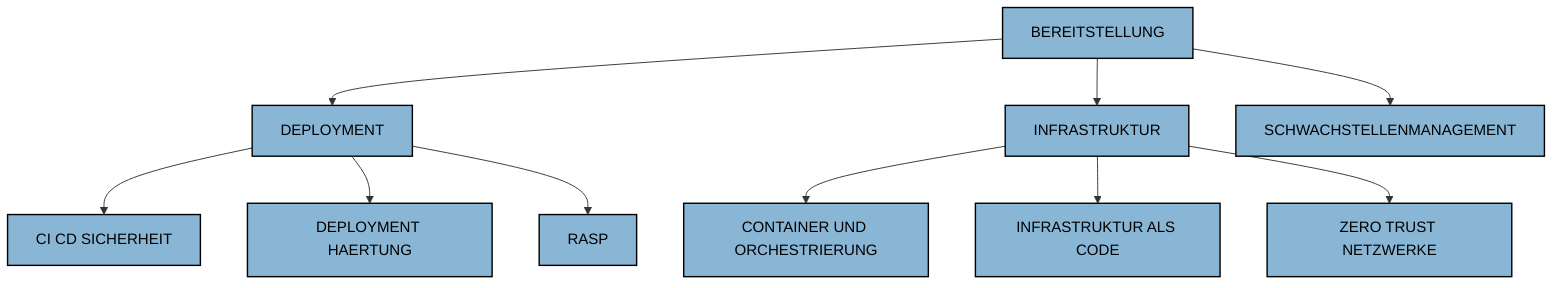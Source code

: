 graph TD
bereitstellung --> deployment[DEPLOYMENT]
deployment --> CI_CD_SICHERHEIT[CI CD SICHERHEIT]
deployment --> DEPLOYMENT_HAERTUNG[DEPLOYMENT HAERTUNG]
deployment --> RASP[RASP]
bereitstellung --> infrastruktur[INFRASTRUKTUR]
infrastruktur --> CONTAINER_UND_ORCHESTRIERUNG[CONTAINER UND ORCHESTRIERUNG]
infrastruktur --> INFRASTRUKTUR_ALS_CODE[INFRASTRUKTUR ALS CODE]
infrastruktur --> ZERO_TRUST_NETZWERKE[ZERO TRUST NETZWERKE]
bereitstellung --> schwachstellenmanagement[SCHWACHSTELLENMANAGEMENT]
bereitstellung[BEREITSTELLUNG]
deployment[DEPLOYMENT]
CI_CD_SICHERHEIT[CI CD SICHERHEIT]
DEPLOYMENT_HAERTUNG[DEPLOYMENT HAERTUNG]
RASP[RASP]
infrastruktur[INFRASTRUKTUR]
CONTAINER_UND_ORCHESTRIERUNG[CONTAINER UND ORCHESTRIERUNG]
INFRASTRUKTUR_ALS_CODE[INFRASTRUKTUR ALS CODE]
ZERO_TRUST_NETZWERKE[ZERO TRUST NETZWERKE]
schwachstellenmanagement[SCHWACHSTELLENMANAGEMENT]
click deployment "deployment"
click infrastruktur "infrastruktur"
click schwachstellenmanagement "schwachstellenmanagement"
classDef phaseFill fill:#8AB6D6,color:#000000,stroke:#000,stroke-width:1.5px;
class bereitstellung,deployment,CI_CD_SICHERHEIT,DEPLOYMENT_HAERTUNG,RASP,infrastruktur,CONTAINER_UND_ORCHESTRIERUNG,INFRASTRUKTUR_ALS_CODE,ZERO_TRUST_NETZWERKE,schwachstellenmanagement phaseFill;
